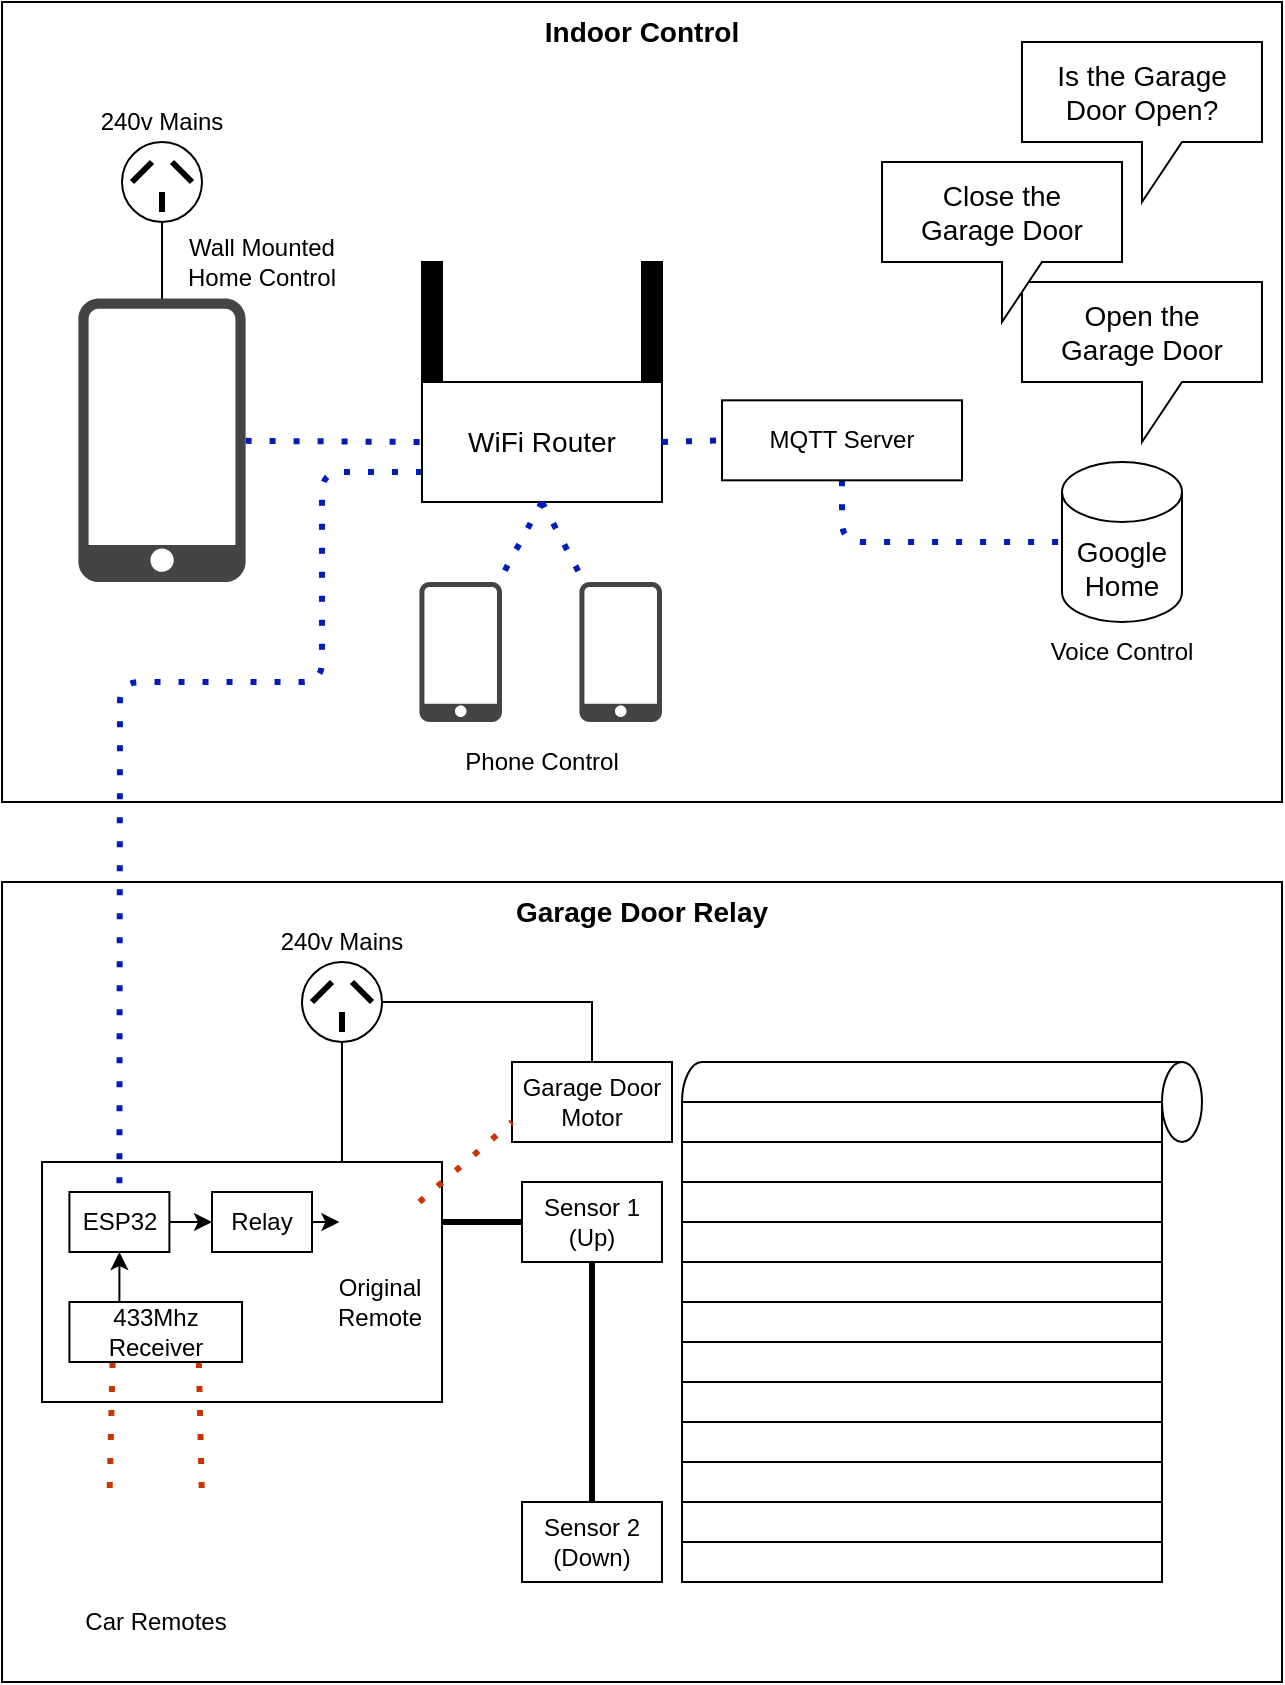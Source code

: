 <mxfile version="14.5.3" type="device"><diagram id="j8NztIM0xN8rFzrc_jYA" name="Page-1"><mxGraphModel dx="1483" dy="1952" grid="1" gridSize="10" guides="1" tooltips="1" connect="1" arrows="1" fold="1" page="1" pageScale="1" pageWidth="827" pageHeight="1169" math="0" shadow="0"><root><mxCell id="0"/><mxCell id="1" parent="0"/><mxCell id="YVRfmaGALFdfvvRNEFgr-99" value="Indoor Control" style="rounded=0;whiteSpace=wrap;html=1;verticalAlign=top;fontStyle=1;fontSize=14;" parent="1" vertex="1"><mxGeometry x="80" y="-1080" width="640" height="400" as="geometry"/></mxCell><mxCell id="YVRfmaGALFdfvvRNEFgr-100" value="Open the&lt;br&gt;Garage Door" style="shape=callout;whiteSpace=wrap;html=1;perimeter=calloutPerimeter;fontSize=14;fillColor=#FFFFFF;" parent="1" vertex="1"><mxGeometry x="590" y="-940" width="120" height="80" as="geometry"/></mxCell><mxCell id="YVRfmaGALFdfvvRNEFgr-61" value="Garage Door Relay" style="rounded=0;whiteSpace=wrap;html=1;verticalAlign=top;fontStyle=1;fontSize=14;" parent="1" vertex="1"><mxGeometry x="80" y="-640" width="640" height="400" as="geometry"/></mxCell><mxCell id="YVRfmaGALFdfvvRNEFgr-21" value="" style="group" parent="1" vertex="1" connectable="0"><mxGeometry x="420" y="-550" width="260" height="260" as="geometry"/></mxCell><mxCell id="YVRfmaGALFdfvvRNEFgr-14" value="" style="ellipse;whiteSpace=wrap;html=1;" parent="YVRfmaGALFdfvvRNEFgr-21" vertex="1"><mxGeometry width="20" height="40" as="geometry"/></mxCell><mxCell id="YVRfmaGALFdfvvRNEFgr-19" value="" style="rounded=0;whiteSpace=wrap;html=1;strokeColor=none;" parent="YVRfmaGALFdfvvRNEFgr-21" vertex="1"><mxGeometry x="10" width="240" height="20" as="geometry"/></mxCell><mxCell id="YVRfmaGALFdfvvRNEFgr-15" value="" style="ellipse;whiteSpace=wrap;html=1;" parent="YVRfmaGALFdfvvRNEFgr-21" vertex="1"><mxGeometry x="240" width="20" height="40" as="geometry"/></mxCell><mxCell id="YVRfmaGALFdfvvRNEFgr-1" value="" style="whiteSpace=wrap;html=1;aspect=fixed;" parent="YVRfmaGALFdfvvRNEFgr-21" vertex="1"><mxGeometry y="20" width="240" height="240" as="geometry"/></mxCell><mxCell id="YVRfmaGALFdfvvRNEFgr-3" value="" style="endArrow=none;html=1;entryX=1;entryY=0.092;entryDx=0;entryDy=0;entryPerimeter=0;exitX=0.005;exitY=0.087;exitDx=0;exitDy=0;exitPerimeter=0;" parent="YVRfmaGALFdfvvRNEFgr-21" edge="1"><mxGeometry width="50" height="50" relative="1" as="geometry"><mxPoint y="60.0" as="sourcePoint"/><mxPoint x="240" y="60" as="targetPoint"/></mxGeometry></mxCell><mxCell id="YVRfmaGALFdfvvRNEFgr-4" value="" style="endArrow=none;html=1;entryX=1;entryY=0.092;entryDx=0;entryDy=0;entryPerimeter=0;exitX=0.005;exitY=0.087;exitDx=0;exitDy=0;exitPerimeter=0;" parent="YVRfmaGALFdfvvRNEFgr-21" edge="1"><mxGeometry width="50" height="50" relative="1" as="geometry"><mxPoint y="80.0" as="sourcePoint"/><mxPoint x="240" y="80" as="targetPoint"/></mxGeometry></mxCell><mxCell id="YVRfmaGALFdfvvRNEFgr-5" value="" style="endArrow=none;html=1;entryX=1;entryY=0.092;entryDx=0;entryDy=0;entryPerimeter=0;exitX=0.005;exitY=0.087;exitDx=0;exitDy=0;exitPerimeter=0;" parent="YVRfmaGALFdfvvRNEFgr-21" edge="1"><mxGeometry width="50" height="50" relative="1" as="geometry"><mxPoint y="100.0" as="sourcePoint"/><mxPoint x="240" y="100" as="targetPoint"/></mxGeometry></mxCell><mxCell id="YVRfmaGALFdfvvRNEFgr-6" value="" style="endArrow=none;html=1;entryX=1;entryY=0.092;entryDx=0;entryDy=0;entryPerimeter=0;exitX=0.005;exitY=0.087;exitDx=0;exitDy=0;exitPerimeter=0;" parent="YVRfmaGALFdfvvRNEFgr-21" edge="1"><mxGeometry width="50" height="50" relative="1" as="geometry"><mxPoint y="120.0" as="sourcePoint"/><mxPoint x="240" y="120" as="targetPoint"/></mxGeometry></mxCell><mxCell id="YVRfmaGALFdfvvRNEFgr-7" value="" style="endArrow=none;html=1;entryX=1;entryY=0.092;entryDx=0;entryDy=0;entryPerimeter=0;exitX=0.005;exitY=0.087;exitDx=0;exitDy=0;exitPerimeter=0;" parent="YVRfmaGALFdfvvRNEFgr-21" edge="1"><mxGeometry width="50" height="50" relative="1" as="geometry"><mxPoint y="140.0" as="sourcePoint"/><mxPoint x="240" y="140" as="targetPoint"/></mxGeometry></mxCell><mxCell id="YVRfmaGALFdfvvRNEFgr-8" value="" style="endArrow=none;html=1;entryX=1;entryY=0.092;entryDx=0;entryDy=0;entryPerimeter=0;exitX=0.005;exitY=0.087;exitDx=0;exitDy=0;exitPerimeter=0;" parent="YVRfmaGALFdfvvRNEFgr-21" edge="1"><mxGeometry width="50" height="50" relative="1" as="geometry"><mxPoint y="160.0" as="sourcePoint"/><mxPoint x="240" y="160" as="targetPoint"/></mxGeometry></mxCell><mxCell id="YVRfmaGALFdfvvRNEFgr-9" value="" style="endArrow=none;html=1;entryX=1;entryY=0.092;entryDx=0;entryDy=0;entryPerimeter=0;exitX=0.005;exitY=0.087;exitDx=0;exitDy=0;exitPerimeter=0;" parent="YVRfmaGALFdfvvRNEFgr-21" edge="1"><mxGeometry width="50" height="50" relative="1" as="geometry"><mxPoint y="40.0" as="sourcePoint"/><mxPoint x="240" y="40" as="targetPoint"/></mxGeometry></mxCell><mxCell id="YVRfmaGALFdfvvRNEFgr-10" value="" style="endArrow=none;html=1;entryX=1;entryY=0.092;entryDx=0;entryDy=0;entryPerimeter=0;exitX=0.005;exitY=0.087;exitDx=0;exitDy=0;exitPerimeter=0;" parent="YVRfmaGALFdfvvRNEFgr-21" edge="1"><mxGeometry width="50" height="50" relative="1" as="geometry"><mxPoint y="180.0" as="sourcePoint"/><mxPoint x="240" y="180" as="targetPoint"/></mxGeometry></mxCell><mxCell id="YVRfmaGALFdfvvRNEFgr-11" value="" style="endArrow=none;html=1;entryX=1;entryY=0.092;entryDx=0;entryDy=0;entryPerimeter=0;exitX=0.005;exitY=0.087;exitDx=0;exitDy=0;exitPerimeter=0;" parent="YVRfmaGALFdfvvRNEFgr-21" edge="1"><mxGeometry width="50" height="50" relative="1" as="geometry"><mxPoint y="200.0" as="sourcePoint"/><mxPoint x="240" y="200" as="targetPoint"/></mxGeometry></mxCell><mxCell id="YVRfmaGALFdfvvRNEFgr-12" value="" style="endArrow=none;html=1;entryX=1;entryY=0.092;entryDx=0;entryDy=0;entryPerimeter=0;exitX=0.005;exitY=0.087;exitDx=0;exitDy=0;exitPerimeter=0;" parent="YVRfmaGALFdfvvRNEFgr-21" edge="1"><mxGeometry width="50" height="50" relative="1" as="geometry"><mxPoint y="220.0" as="sourcePoint"/><mxPoint x="240" y="220" as="targetPoint"/></mxGeometry></mxCell><mxCell id="YVRfmaGALFdfvvRNEFgr-13" value="" style="endArrow=none;html=1;entryX=1;entryY=0.092;entryDx=0;entryDy=0;entryPerimeter=0;exitX=0.005;exitY=0.087;exitDx=0;exitDy=0;exitPerimeter=0;" parent="YVRfmaGALFdfvvRNEFgr-21" edge="1"><mxGeometry width="50" height="50" relative="1" as="geometry"><mxPoint y="240.0" as="sourcePoint"/><mxPoint x="240" y="240" as="targetPoint"/></mxGeometry></mxCell><mxCell id="YVRfmaGALFdfvvRNEFgr-20" value="" style="endArrow=none;html=1;entryX=1;entryY=0.092;entryDx=0;entryDy=0;entryPerimeter=0;exitX=0.005;exitY=0.087;exitDx=0;exitDy=0;exitPerimeter=0;" parent="YVRfmaGALFdfvvRNEFgr-21" edge="1"><mxGeometry width="50" height="50" relative="1" as="geometry"><mxPoint x="10" y="5.684e-14" as="sourcePoint"/><mxPoint x="250" as="targetPoint"/></mxGeometry></mxCell><mxCell id="YVRfmaGALFdfvvRNEFgr-22" value="Sensor 2&lt;br&gt;(Down)" style="rounded=0;whiteSpace=wrap;html=1;" parent="1" vertex="1"><mxGeometry x="340" y="-330" width="70" height="40" as="geometry"/></mxCell><mxCell id="YVRfmaGALFdfvvRNEFgr-34" style="edgeStyle=orthogonalEdgeStyle;rounded=0;orthogonalLoop=1;jettySize=auto;html=1;exitX=0.5;exitY=1;exitDx=0;exitDy=0;entryX=0.5;entryY=0;entryDx=0;entryDy=0;endArrow=none;endFill=0;strokeWidth=3;" parent="1" source="YVRfmaGALFdfvvRNEFgr-23" target="YVRfmaGALFdfvvRNEFgr-22" edge="1"><mxGeometry relative="1" as="geometry"/></mxCell><mxCell id="YVRfmaGALFdfvvRNEFgr-23" value="Sensor 1&lt;br&gt;(Up)" style="rounded=0;whiteSpace=wrap;html=1;" parent="1" vertex="1"><mxGeometry x="340" y="-490" width="70" height="40" as="geometry"/></mxCell><mxCell id="YVRfmaGALFdfvvRNEFgr-33" style="edgeStyle=orthogonalEdgeStyle;rounded=0;orthogonalLoop=1;jettySize=auto;html=1;exitX=1;exitY=0.25;exitDx=0;exitDy=0;entryX=0;entryY=0.5;entryDx=0;entryDy=0;endArrow=none;endFill=0;strokeWidth=3;" parent="1" source="YVRfmaGALFdfvvRNEFgr-24" target="YVRfmaGALFdfvvRNEFgr-23" edge="1"><mxGeometry relative="1" as="geometry"/></mxCell><mxCell id="YVRfmaGALFdfvvRNEFgr-24" value="" style="rounded=0;whiteSpace=wrap;html=1;" parent="1" vertex="1"><mxGeometry x="100" y="-500" width="200" height="120" as="geometry"/></mxCell><mxCell id="YVRfmaGALFdfvvRNEFgr-30" value="" style="group;labelPosition=center;verticalLabelPosition=bottom;align=center;verticalAlign=bottom;" parent="1" vertex="1" connectable="0"><mxGeometry x="230" y="-600" width="40" height="40" as="geometry"/></mxCell><mxCell id="YVRfmaGALFdfvvRNEFgr-25" value="" style="ellipse;whiteSpace=wrap;html=1;aspect=fixed;labelPosition=center;verticalLabelPosition=bottom;align=center;verticalAlign=top;" parent="YVRfmaGALFdfvvRNEFgr-30" vertex="1"><mxGeometry width="40" height="40" as="geometry"/></mxCell><mxCell id="YVRfmaGALFdfvvRNEFgr-26" value="" style="endArrow=none;html=1;strokeWidth=3;" parent="YVRfmaGALFdfvvRNEFgr-30" edge="1"><mxGeometry width="50" height="50" relative="1" as="geometry"><mxPoint x="5" y="20" as="sourcePoint"/><mxPoint x="15" y="10" as="targetPoint"/></mxGeometry></mxCell><mxCell id="YVRfmaGALFdfvvRNEFgr-28" value="" style="endArrow=none;html=1;strokeWidth=3;" parent="YVRfmaGALFdfvvRNEFgr-30" edge="1"><mxGeometry width="50" height="50" relative="1" as="geometry"><mxPoint x="35" y="20.0" as="sourcePoint"/><mxPoint x="25" y="10" as="targetPoint"/></mxGeometry></mxCell><mxCell id="YVRfmaGALFdfvvRNEFgr-29" value="" style="endArrow=none;html=1;strokeWidth=3;" parent="YVRfmaGALFdfvvRNEFgr-30" edge="1"><mxGeometry width="50" height="50" relative="1" as="geometry"><mxPoint x="20" y="35" as="sourcePoint"/><mxPoint x="20" y="25" as="targetPoint"/></mxGeometry></mxCell><mxCell id="YVRfmaGALFdfvvRNEFgr-31" value="240v Mains" style="text;html=1;strokeColor=none;fillColor=none;align=center;verticalAlign=middle;whiteSpace=wrap;rounded=0;" parent="1" vertex="1"><mxGeometry x="210" y="-620" width="80" height="20" as="geometry"/></mxCell><mxCell id="YVRfmaGALFdfvvRNEFgr-32" style="edgeStyle=orthogonalEdgeStyle;rounded=0;orthogonalLoop=1;jettySize=auto;html=1;exitX=0.5;exitY=1;exitDx=0;exitDy=0;strokeWidth=1;endArrow=none;endFill=0;entryX=0.75;entryY=0;entryDx=0;entryDy=0;" parent="1" source="YVRfmaGALFdfvvRNEFgr-25" target="YVRfmaGALFdfvvRNEFgr-24" edge="1"><mxGeometry relative="1" as="geometry"><mxPoint x="160" y="-490" as="targetPoint"/></mxGeometry></mxCell><mxCell id="YVRfmaGALFdfvvRNEFgr-35" value="Garage Door Motor" style="rounded=0;whiteSpace=wrap;html=1;" parent="1" vertex="1"><mxGeometry x="335" y="-550" width="80" height="40" as="geometry"/></mxCell><mxCell id="YVRfmaGALFdfvvRNEFgr-36" value="" style="endArrow=none;dashed=1;html=1;dashPattern=1 3;strokeWidth=3;entryX=0;entryY=0.75;entryDx=0;entryDy=0;fillColor=#fa6800;strokeColor=#C73500;exitX=1;exitY=0.25;exitDx=0;exitDy=0;" parent="1" source="9neFKnv9vSIGRHq37pnH-5" target="YVRfmaGALFdfvvRNEFgr-35" edge="1"><mxGeometry width="50" height="50" relative="1" as="geometry"><mxPoint x="260" y="-490" as="sourcePoint"/><mxPoint x="310" y="-540" as="targetPoint"/></mxGeometry></mxCell><mxCell id="YVRfmaGALFdfvvRNEFgr-39" value="" style="shape=image;html=1;verticalAlign=top;verticalLabelPosition=bottom;labelBackgroundColor=#ffffff;imageAspect=0;aspect=fixed;image=https://cdn4.iconfinder.com/data/icons/photographer-7/128/remote-camera-wireless-control-device-128.png" parent="1" vertex="1"><mxGeometry x="113.7" y="-330" width="40" height="40" as="geometry"/></mxCell><mxCell id="YVRfmaGALFdfvvRNEFgr-40" value="" style="shape=image;html=1;verticalAlign=top;verticalLabelPosition=bottom;labelBackgroundColor=#ffffff;imageAspect=0;aspect=fixed;image=https://cdn4.iconfinder.com/data/icons/photographer-7/128/remote-camera-wireless-control-device-128.png" parent="1" vertex="1"><mxGeometry x="160" y="-330" width="40" height="40" as="geometry"/></mxCell><mxCell id="YVRfmaGALFdfvvRNEFgr-41" value="" style="endArrow=none;dashed=1;html=1;dashPattern=1 3;strokeWidth=3;entryX=0.5;entryY=0;entryDx=0;entryDy=0;exitX=0.25;exitY=1;exitDx=0;exitDy=0;fillColor=#fa6800;strokeColor=#C73500;" parent="1" source="9neFKnv9vSIGRHq37pnH-9" target="YVRfmaGALFdfvvRNEFgr-39" edge="1"><mxGeometry width="50" height="50" relative="1" as="geometry"><mxPoint x="270" y="-480" as="sourcePoint"/><mxPoint x="345" y="-520" as="targetPoint"/></mxGeometry></mxCell><mxCell id="YVRfmaGALFdfvvRNEFgr-42" value="" style="endArrow=none;dashed=1;html=1;dashPattern=1 3;strokeWidth=3;entryX=0.5;entryY=0;entryDx=0;entryDy=0;exitX=0.75;exitY=1;exitDx=0;exitDy=0;fillColor=#fa6800;strokeColor=#C73500;" parent="1" source="9neFKnv9vSIGRHq37pnH-9" target="YVRfmaGALFdfvvRNEFgr-40" edge="1"><mxGeometry width="50" height="50" relative="1" as="geometry"><mxPoint x="250" y="-440" as="sourcePoint"/><mxPoint x="250" y="-300" as="targetPoint"/></mxGeometry></mxCell><mxCell id="YVRfmaGALFdfvvRNEFgr-43" style="edgeStyle=orthogonalEdgeStyle;rounded=0;orthogonalLoop=1;jettySize=auto;html=1;exitX=1;exitY=0.5;exitDx=0;exitDy=0;strokeWidth=1;endArrow=none;endFill=0;entryX=0.5;entryY=0;entryDx=0;entryDy=0;" parent="1" source="YVRfmaGALFdfvvRNEFgr-25" edge="1" target="YVRfmaGALFdfvvRNEFgr-35"><mxGeometry relative="1" as="geometry"><mxPoint x="210" y="-520" as="sourcePoint"/><mxPoint x="335" y="-530" as="targetPoint"/></mxGeometry></mxCell><mxCell id="YVRfmaGALFdfvvRNEFgr-44" value="Car Remotes" style="text;html=1;strokeColor=none;fillColor=none;align=center;verticalAlign=middle;whiteSpace=wrap;rounded=0;" parent="1" vertex="1"><mxGeometry x="116.85" y="-280" width="80" height="20" as="geometry"/></mxCell><mxCell id="YVRfmaGALFdfvvRNEFgr-46" value="" style="endArrow=none;dashed=1;html=1;dashPattern=1 3;strokeWidth=3;entryX=0.5;entryY=0;entryDx=0;entryDy=0;exitX=0;exitY=0.75;exitDx=0;exitDy=0;fillColor=#fa6800;strokeColor=#001DBC;" parent="1" source="YVRfmaGALFdfvvRNEFgr-84" target="9neFKnv9vSIGRHq37pnH-7" edge="1"><mxGeometry width="50" height="50" relative="1" as="geometry"><mxPoint x="180" y="-830" as="sourcePoint"/><mxPoint x="275" y="-520" as="targetPoint"/><Array as="points"><mxPoint x="240" y="-845"/><mxPoint x="240" y="-740"/><mxPoint x="139" y="-740"/></Array></mxGeometry></mxCell><mxCell id="YVRfmaGALFdfvvRNEFgr-53" value="" style="group;labelPosition=center;verticalLabelPosition=bottom;align=center;verticalAlign=bottom;" parent="1" vertex="1" connectable="0"><mxGeometry x="140" y="-1010" width="40" height="40" as="geometry"/></mxCell><mxCell id="YVRfmaGALFdfvvRNEFgr-54" value="" style="ellipse;whiteSpace=wrap;html=1;aspect=fixed;labelPosition=center;verticalLabelPosition=bottom;align=center;verticalAlign=top;" parent="YVRfmaGALFdfvvRNEFgr-53" vertex="1"><mxGeometry width="40" height="40" as="geometry"/></mxCell><mxCell id="YVRfmaGALFdfvvRNEFgr-55" value="" style="endArrow=none;html=1;strokeWidth=3;" parent="YVRfmaGALFdfvvRNEFgr-53" edge="1"><mxGeometry width="50" height="50" relative="1" as="geometry"><mxPoint x="5" y="20" as="sourcePoint"/><mxPoint x="15" y="10" as="targetPoint"/></mxGeometry></mxCell><mxCell id="YVRfmaGALFdfvvRNEFgr-56" value="" style="endArrow=none;html=1;strokeWidth=3;" parent="YVRfmaGALFdfvvRNEFgr-53" edge="1"><mxGeometry width="50" height="50" relative="1" as="geometry"><mxPoint x="35" y="20.0" as="sourcePoint"/><mxPoint x="25" y="10" as="targetPoint"/></mxGeometry></mxCell><mxCell id="YVRfmaGALFdfvvRNEFgr-57" value="" style="endArrow=none;html=1;strokeWidth=3;" parent="YVRfmaGALFdfvvRNEFgr-53" edge="1"><mxGeometry width="50" height="50" relative="1" as="geometry"><mxPoint x="20" y="35" as="sourcePoint"/><mxPoint x="20" y="25" as="targetPoint"/></mxGeometry></mxCell><mxCell id="YVRfmaGALFdfvvRNEFgr-58" value="240v Mains" style="text;html=1;strokeColor=none;fillColor=none;align=center;verticalAlign=middle;whiteSpace=wrap;rounded=0;" parent="1" vertex="1"><mxGeometry x="120" y="-1030" width="80" height="20" as="geometry"/></mxCell><mxCell id="YVRfmaGALFdfvvRNEFgr-71" value="Google Home" style="shape=cylinder3;whiteSpace=wrap;html=1;boundedLbl=1;backgroundOutline=1;size=15;fontSize=14;fillColor=#FFFFFF;" parent="1" vertex="1"><mxGeometry x="610" y="-850" width="60" height="80" as="geometry"/></mxCell><mxCell id="YVRfmaGALFdfvvRNEFgr-87" value="" style="group" parent="1" vertex="1" connectable="0"><mxGeometry x="290" y="-950" width="120" height="120" as="geometry"/></mxCell><mxCell id="YVRfmaGALFdfvvRNEFgr-84" value="WiFi Router" style="rounded=0;whiteSpace=wrap;html=1;fillColor=#FFFFFF;fontSize=14;" parent="YVRfmaGALFdfvvRNEFgr-87" vertex="1"><mxGeometry y="60" width="120" height="60" as="geometry"/></mxCell><mxCell id="YVRfmaGALFdfvvRNEFgr-85" value="" style="rounded=0;whiteSpace=wrap;html=1;fontSize=14;fillColor=#000000;" parent="YVRfmaGALFdfvvRNEFgr-87" vertex="1"><mxGeometry width="10" height="60" as="geometry"/></mxCell><mxCell id="YVRfmaGALFdfvvRNEFgr-86" value="" style="rounded=0;whiteSpace=wrap;html=1;fontSize=14;fillColor=#000000;" parent="YVRfmaGALFdfvvRNEFgr-87" vertex="1"><mxGeometry x="110" width="10" height="60" as="geometry"/></mxCell><mxCell id="YVRfmaGALFdfvvRNEFgr-88" value="" style="pointerEvents=1;shadow=0;dashed=0;html=1;strokeColor=none;fillColor=#434445;aspect=fixed;labelPosition=center;verticalLabelPosition=bottom;verticalAlign=top;align=center;outlineConnect=0;shape=mxgraph.vvd.phone;fontSize=14;" parent="1" vertex="1"><mxGeometry x="288.7" y="-790" width="41.3" height="70" as="geometry"/></mxCell><mxCell id="YVRfmaGALFdfvvRNEFgr-89" value="" style="pointerEvents=1;shadow=0;dashed=0;html=1;strokeColor=none;fillColor=#434445;aspect=fixed;labelPosition=center;verticalLabelPosition=bottom;verticalAlign=top;align=center;outlineConnect=0;shape=mxgraph.vvd.phone;fontSize=14;" parent="1" vertex="1"><mxGeometry x="368.7" y="-790" width="41.3" height="70" as="geometry"/></mxCell><mxCell id="YVRfmaGALFdfvvRNEFgr-91" value="" style="endArrow=none;dashed=1;html=1;dashPattern=1 3;strokeWidth=3;entryX=0;entryY=0.5;entryDx=0;entryDy=0;exitX=0.5;exitY=1;exitDx=0;exitDy=0;entryPerimeter=0;strokeColor=#001DBC;fillColor=#0050ef;" parent="1" source="9neFKnv9vSIGRHq37pnH-2" target="YVRfmaGALFdfvvRNEFgr-71" edge="1"><mxGeometry width="50" height="50" relative="1" as="geometry"><mxPoint x="919" y="-1100" as="sourcePoint"/><mxPoint x="1119" y="-1100" as="targetPoint"/><Array as="points"><mxPoint x="500" y="-810"/></Array></mxGeometry></mxCell><mxCell id="YVRfmaGALFdfvvRNEFgr-92" value="" style="endArrow=none;dashed=1;html=1;dashPattern=1 3;strokeWidth=3;exitX=0.5;exitY=1;exitDx=0;exitDy=0;strokeColor=#001DBC;fillColor=#0050ef;" parent="1" source="YVRfmaGALFdfvvRNEFgr-84" target="YVRfmaGALFdfvvRNEFgr-88" edge="1"><mxGeometry width="50" height="50" relative="1" as="geometry"><mxPoint x="929" y="-1090" as="sourcePoint"/><mxPoint x="1129" y="-1090" as="targetPoint"/></mxGeometry></mxCell><mxCell id="YVRfmaGALFdfvvRNEFgr-93" value="" style="endArrow=none;dashed=1;html=1;dashPattern=1 3;strokeWidth=3;strokeColor=#001DBC;fillColor=#0050ef;exitX=0.5;exitY=1;exitDx=0;exitDy=0;" parent="1" source="YVRfmaGALFdfvvRNEFgr-84" target="YVRfmaGALFdfvvRNEFgr-89" edge="1"><mxGeometry width="50" height="50" relative="1" as="geometry"><mxPoint x="449" y="-870" as="sourcePoint"/><mxPoint x="530" y="-788" as="targetPoint"/></mxGeometry></mxCell><mxCell id="YVRfmaGALFdfvvRNEFgr-94" value="Wall Mounted Home Control" style="text;html=1;strokeColor=none;fillColor=none;align=center;verticalAlign=middle;whiteSpace=wrap;rounded=0;" parent="1" vertex="1"><mxGeometry x="170" y="-960" width="80" height="20" as="geometry"/></mxCell><mxCell id="YVRfmaGALFdfvvRNEFgr-95" value="" style="endArrow=none;dashed=1;html=1;dashPattern=1 3;strokeWidth=3;entryX=0;entryY=0.5;entryDx=0;entryDy=0;fillColor=#0050ef;strokeColor=#001DBC;" parent="1" source="9neFKnv9vSIGRHq37pnH-1" target="YVRfmaGALFdfvvRNEFgr-84" edge="1"><mxGeometry width="50" height="50" relative="1" as="geometry"><mxPoint x="220" y="-890" as="sourcePoint"/><mxPoint x="1040" y="-900" as="targetPoint"/></mxGeometry></mxCell><mxCell id="YVRfmaGALFdfvvRNEFgr-96" style="edgeStyle=orthogonalEdgeStyle;rounded=0;orthogonalLoop=1;jettySize=auto;html=1;exitX=0.5;exitY=1;exitDx=0;exitDy=0;entryX=0.25;entryY=0;entryDx=0;entryDy=0;endArrow=none;endFill=0;strokeWidth=1;fontSize=14;" parent="1" source="YVRfmaGALFdfvvRNEFgr-54" edge="1"><mxGeometry relative="1" as="geometry"><mxPoint x="160" y="-930" as="targetPoint"/></mxGeometry></mxCell><mxCell id="YVRfmaGALFdfvvRNEFgr-97" value="Phone Control" style="text;html=1;strokeColor=none;fillColor=none;align=center;verticalAlign=middle;whiteSpace=wrap;rounded=0;" parent="1" vertex="1"><mxGeometry x="310" y="-710" width="80" height="20" as="geometry"/></mxCell><mxCell id="YVRfmaGALFdfvvRNEFgr-98" value="Voice Control" style="text;html=1;strokeColor=none;fillColor=none;align=center;verticalAlign=middle;whiteSpace=wrap;rounded=0;" parent="1" vertex="1"><mxGeometry x="600" y="-765" width="80" height="20" as="geometry"/></mxCell><mxCell id="YVRfmaGALFdfvvRNEFgr-102" value="Close the&lt;br&gt;Garage Door" style="shape=callout;whiteSpace=wrap;html=1;perimeter=calloutPerimeter;fontSize=14;fillColor=#FFFFFF;" parent="1" vertex="1"><mxGeometry x="520" y="-1000" width="120" height="80" as="geometry"/></mxCell><mxCell id="9neFKnv9vSIGRHq37pnH-1" value="" style="pointerEvents=1;shadow=0;dashed=0;html=1;strokeColor=none;fillColor=#434445;aspect=fixed;labelPosition=center;verticalLabelPosition=bottom;verticalAlign=top;align=center;outlineConnect=0;shape=mxgraph.vvd.phone;fontSize=14;" vertex="1" parent="1"><mxGeometry x="118.2" y="-931.69" width="83.6" height="141.69" as="geometry"/></mxCell><mxCell id="9neFKnv9vSIGRHq37pnH-2" value="MQTT Server" style="rounded=0;whiteSpace=wrap;html=1;" vertex="1" parent="1"><mxGeometry x="440" y="-880.84" width="120" height="40" as="geometry"/></mxCell><mxCell id="9neFKnv9vSIGRHq37pnH-4" value="" style="endArrow=none;dashed=1;html=1;dashPattern=1 3;strokeWidth=3;strokeColor=#001DBC;fillColor=#0050ef;exitX=1;exitY=0.5;exitDx=0;exitDy=0;entryX=0;entryY=0.5;entryDx=0;entryDy=0;" edge="1" parent="1" source="YVRfmaGALFdfvvRNEFgr-84" target="9neFKnv9vSIGRHq37pnH-2"><mxGeometry width="50" height="50" relative="1" as="geometry"><mxPoint x="360" y="-820.0" as="sourcePoint"/><mxPoint x="380.987" y="-780.0" as="targetPoint"/></mxGeometry></mxCell><mxCell id="YVRfmaGALFdfvvRNEFgr-101" value="Is the Garage Door Open?" style="shape=callout;whiteSpace=wrap;html=1;perimeter=calloutPerimeter;fontSize=14;fillColor=#FFFFFF;" parent="1" vertex="1"><mxGeometry x="590" y="-1060" width="120" height="80" as="geometry"/></mxCell><mxCell id="9neFKnv9vSIGRHq37pnH-5" value="" style="shape=image;html=1;verticalAlign=top;verticalLabelPosition=bottom;labelBackgroundColor=#ffffff;imageAspect=0;aspect=fixed;image=https://cdn4.iconfinder.com/data/icons/photographer-7/128/remote-camera-wireless-control-device-128.png" vertex="1" parent="1"><mxGeometry x="248.7" y="-490" width="40" height="40" as="geometry"/></mxCell><mxCell id="9neFKnv9vSIGRHq37pnH-6" value="Original&lt;br&gt;Remote" style="text;html=1;strokeColor=none;fillColor=none;align=center;verticalAlign=middle;whiteSpace=wrap;rounded=0;" vertex="1" parent="1"><mxGeometry x="228.7" y="-440" width="80" height="20" as="geometry"/></mxCell><mxCell id="9neFKnv9vSIGRHq37pnH-11" style="edgeStyle=orthogonalEdgeStyle;rounded=0;orthogonalLoop=1;jettySize=auto;html=1;exitX=1;exitY=0.5;exitDx=0;exitDy=0;entryX=0;entryY=0.5;entryDx=0;entryDy=0;strokeColor=#000000;" edge="1" parent="1" source="9neFKnv9vSIGRHq37pnH-7" target="9neFKnv9vSIGRHq37pnH-8"><mxGeometry relative="1" as="geometry"/></mxCell><mxCell id="9neFKnv9vSIGRHq37pnH-7" value="ESP32" style="rounded=0;whiteSpace=wrap;html=1;" vertex="1" parent="1"><mxGeometry x="113.7" y="-485" width="50" height="30" as="geometry"/></mxCell><mxCell id="9neFKnv9vSIGRHq37pnH-13" style="edgeStyle=orthogonalEdgeStyle;rounded=0;orthogonalLoop=1;jettySize=auto;html=1;exitX=1;exitY=0.5;exitDx=0;exitDy=0;entryX=0;entryY=0.5;entryDx=0;entryDy=0;strokeColor=#000000;" edge="1" parent="1" source="9neFKnv9vSIGRHq37pnH-8" target="9neFKnv9vSIGRHq37pnH-5"><mxGeometry relative="1" as="geometry"/></mxCell><mxCell id="9neFKnv9vSIGRHq37pnH-8" value="Relay" style="rounded=0;whiteSpace=wrap;html=1;" vertex="1" parent="1"><mxGeometry x="185" y="-485" width="50" height="30" as="geometry"/></mxCell><mxCell id="9neFKnv9vSIGRHq37pnH-10" style="edgeStyle=orthogonalEdgeStyle;rounded=0;orthogonalLoop=1;jettySize=auto;html=1;exitX=0.25;exitY=0;exitDx=0;exitDy=0;entryX=0.5;entryY=1;entryDx=0;entryDy=0;" edge="1" parent="1" source="9neFKnv9vSIGRHq37pnH-9" target="9neFKnv9vSIGRHq37pnH-7"><mxGeometry relative="1" as="geometry"/></mxCell><mxCell id="9neFKnv9vSIGRHq37pnH-9" value="433Mhz Receiver" style="rounded=0;whiteSpace=wrap;html=1;" vertex="1" parent="1"><mxGeometry x="113.7" y="-430" width="86.3" height="30" as="geometry"/></mxCell></root></mxGraphModel></diagram></mxfile>